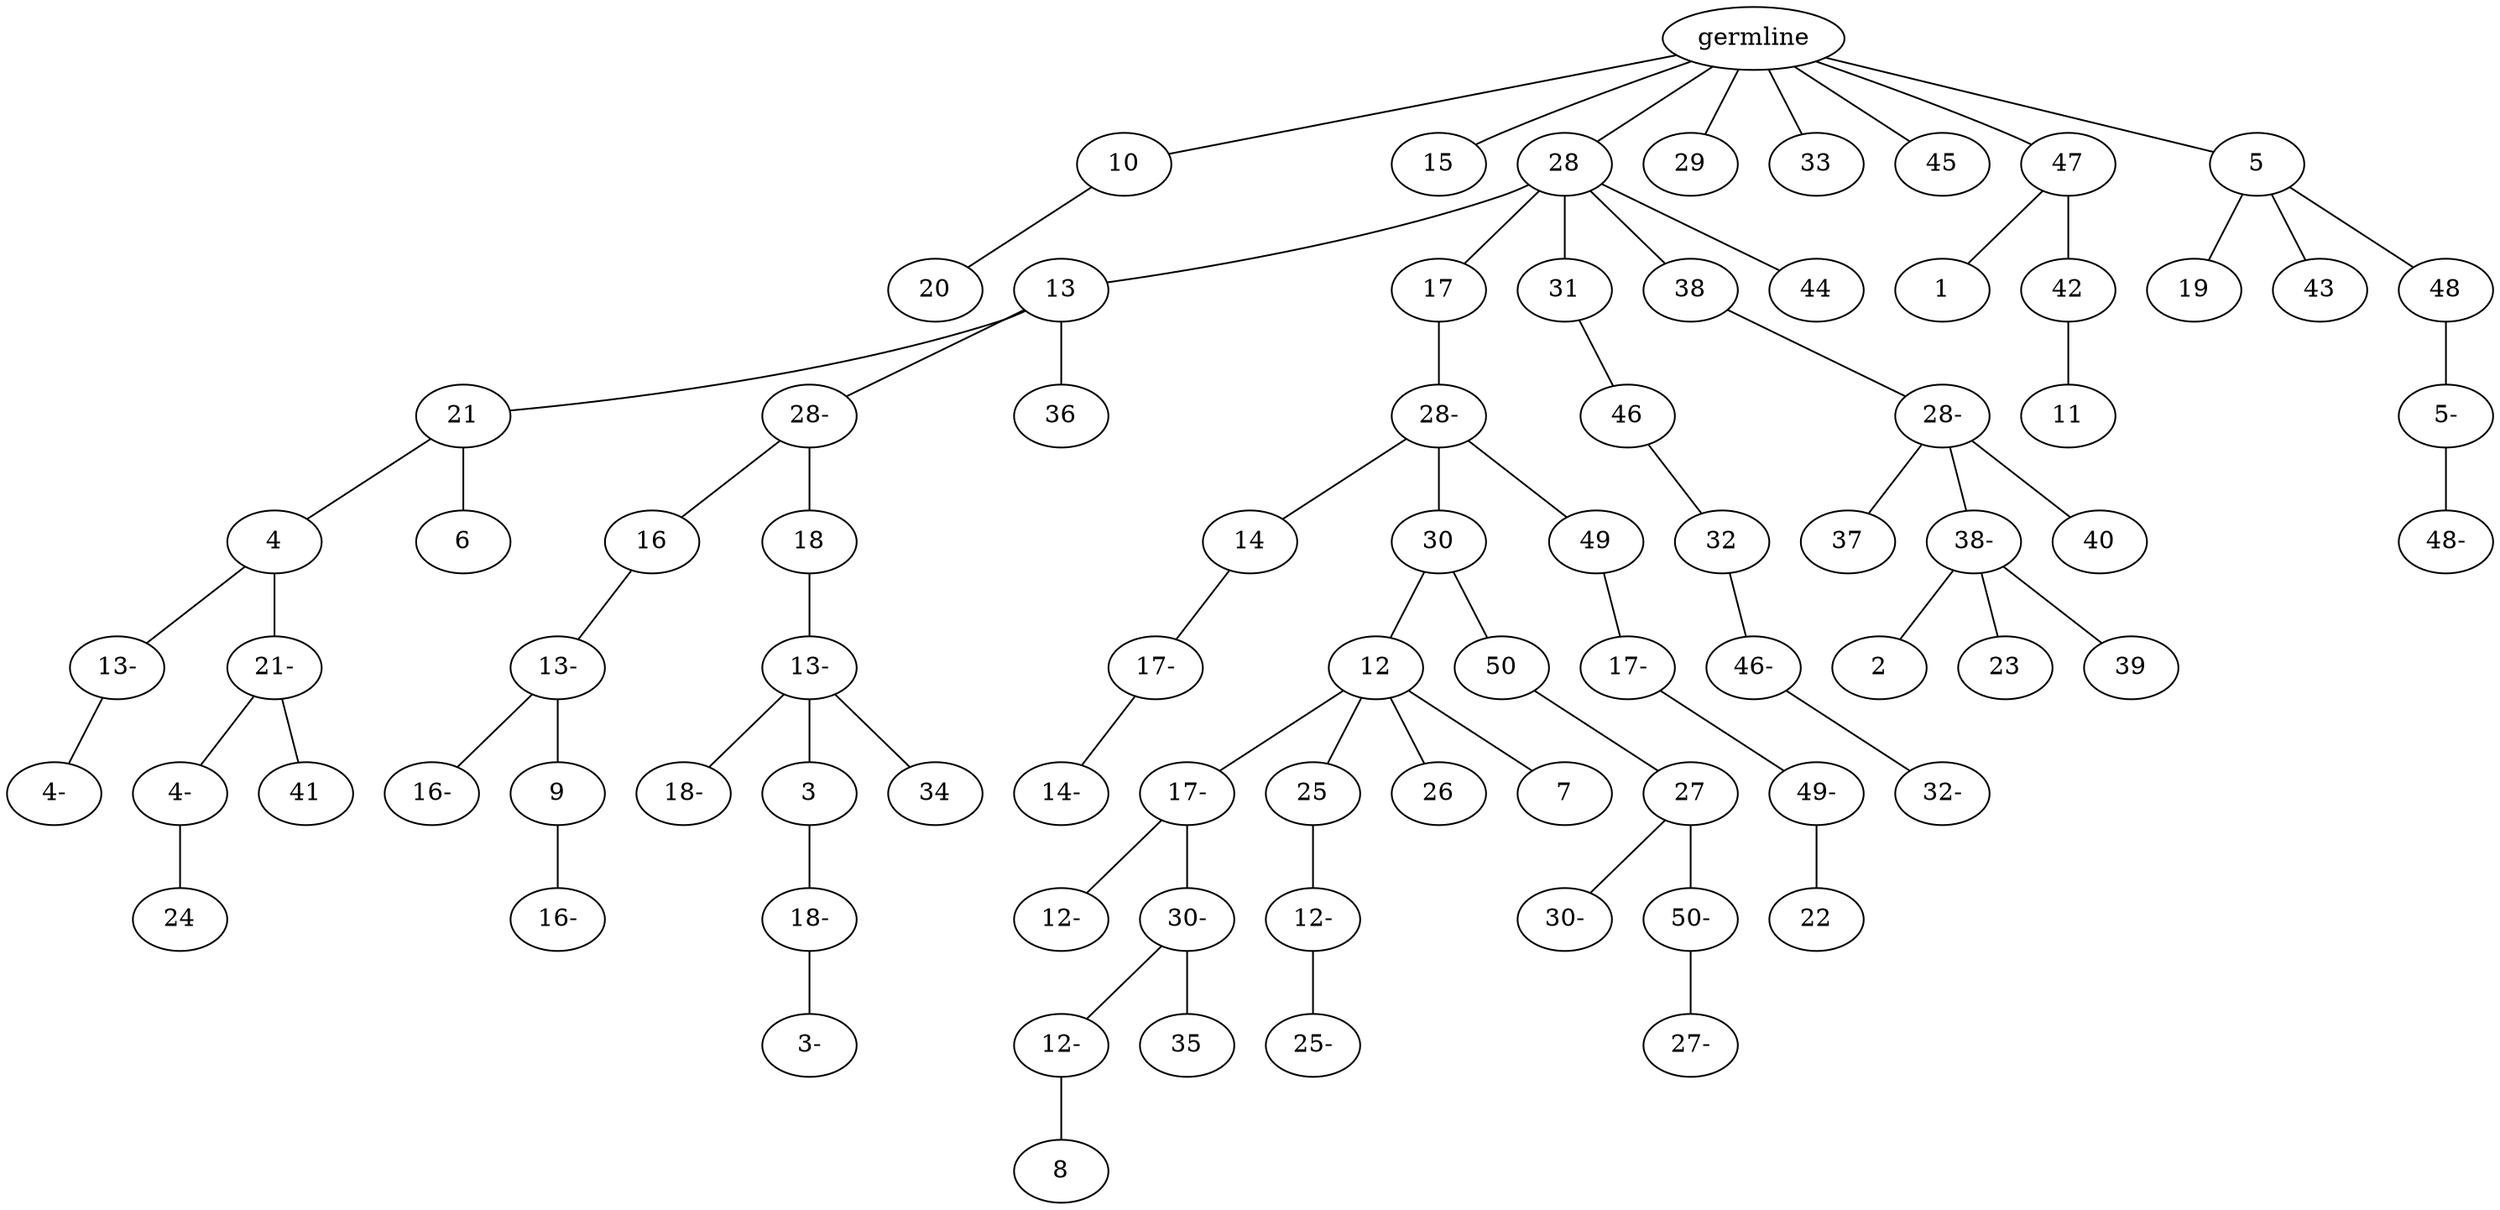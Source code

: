 graph tree {
    "140422054020336" [label="germline"];
    "140422053299440" [label="10"];
    "140422058342336" [label="20"];
    "140422058343584" [label="15"];
    "140422058342384" [label="28"];
    "140422058340896" [label="13"];
    "140422058343536" [label="21"];
    "140422058340752" [label="4"];
    "140422058342240" [label="13-"];
    "140422058343200" [label="4-"];
    "140422058343968" [label="21-"];
    "140422058344304" [label="4-"];
    "140422058343392" [label="24"];
    "140422058341856" [label="41"];
    "140422058341904" [label="6"];
    "140422058344112" [label="28-"];
    "140422058344208" [label="16"];
    "140422058342096" [label="13-"];
    "140422058340992" [label="16-"];
    "140422040661248" [label="9"];
    "140422040661920" [label="16-"];
    "140422058341664" [label="18"];
    "140422040660432" [label="13-"];
    "140422040658896" [label="18-"];
    "140422040658608" [label="3"];
    "140422040659952" [label="18-"];
    "140422040658992" [label="3-"];
    "140422040661536" [label="34"];
    "140422058340800" [label="36"];
    "140422058342000" [label="17"];
    "140422040659424" [label="28-"];
    "140422040661056" [label="14"];
    "140422040657984" [label="17-"];
    "140422040660960" [label="14-"];
    "140422040661296" [label="30"];
    "140422040660192" [label="12"];
    "140422040661728" [label="17-"];
    "140422040658272" [label="12-"];
    "140422053016912" [label="30-"];
    "140422053015856" [label="12-"];
    "140422053018016" [label="8"];
    "140422053015808" [label="35"];
    "140422040658752" [label="25"];
    "140422053018352" [label="12-"];
    "140422053017104" [label="25-"];
    "140422053016528" [label="26"];
    "140422053019168" [label="7"];
    "140422040661872" [label="50"];
    "140422053016816" [label="27"];
    "140422053018160" [label="30-"];
    "140422053018304" [label="50-"];
    "140422053018736" [label="27-"];
    "140422040661200" [label="49"];
    "140422053019552" [label="17-"];
    "140422053016864" [label="49-"];
    "140422053018976" [label="22"];
    "140422058342912" [label="31"];
    "140422053017536" [label="46"];
    "140422053018400" [label="32"];
    "140422052641664" [label="46-"];
    "140422052641232" [label="32-"];
    "140422040661632" [label="38"];
    "140422052642576" [label="28-"];
    "140422052642432" [label="37"];
    "140422052640512" [label="38-"];
    "140422052639168" [label="2"];
    "140422052640560" [label="23"];
    "140422052640656" [label="39"];
    "140422052642000" [label="40"];
    "140422053017440" [label="44"];
    "140422058344352" [label="29"];
    "140422052640944" [label="33"];
    "140422052639984" [label="45"];
    "140422052639936" [label="47"];
    "140422050122384" [label="1"];
    "140422050120416" [label="42"];
    "140422061582464" [label="11"];
    "140422052640800" [label="5"];
    "140422050120704" [label="19"];
    "140422050119888" [label="43"];
    "140422041452208" [label="48"];
    "140422041451728" [label="5-"];
    "140422041450912" [label="48-"];
    "140422054020336" -- "140422053299440";
    "140422054020336" -- "140422058343584";
    "140422054020336" -- "140422058342384";
    "140422054020336" -- "140422058344352";
    "140422054020336" -- "140422052640944";
    "140422054020336" -- "140422052639984";
    "140422054020336" -- "140422052639936";
    "140422054020336" -- "140422052640800";
    "140422053299440" -- "140422058342336";
    "140422058342384" -- "140422058340896";
    "140422058342384" -- "140422058342000";
    "140422058342384" -- "140422058342912";
    "140422058342384" -- "140422040661632";
    "140422058342384" -- "140422053017440";
    "140422058340896" -- "140422058343536";
    "140422058340896" -- "140422058344112";
    "140422058340896" -- "140422058340800";
    "140422058343536" -- "140422058340752";
    "140422058343536" -- "140422058341904";
    "140422058340752" -- "140422058342240";
    "140422058340752" -- "140422058343968";
    "140422058342240" -- "140422058343200";
    "140422058343968" -- "140422058344304";
    "140422058343968" -- "140422058341856";
    "140422058344304" -- "140422058343392";
    "140422058344112" -- "140422058344208";
    "140422058344112" -- "140422058341664";
    "140422058344208" -- "140422058342096";
    "140422058342096" -- "140422058340992";
    "140422058342096" -- "140422040661248";
    "140422040661248" -- "140422040661920";
    "140422058341664" -- "140422040660432";
    "140422040660432" -- "140422040658896";
    "140422040660432" -- "140422040658608";
    "140422040660432" -- "140422040661536";
    "140422040658608" -- "140422040659952";
    "140422040659952" -- "140422040658992";
    "140422058342000" -- "140422040659424";
    "140422040659424" -- "140422040661056";
    "140422040659424" -- "140422040661296";
    "140422040659424" -- "140422040661200";
    "140422040661056" -- "140422040657984";
    "140422040657984" -- "140422040660960";
    "140422040661296" -- "140422040660192";
    "140422040661296" -- "140422040661872";
    "140422040660192" -- "140422040661728";
    "140422040660192" -- "140422040658752";
    "140422040660192" -- "140422053016528";
    "140422040660192" -- "140422053019168";
    "140422040661728" -- "140422040658272";
    "140422040661728" -- "140422053016912";
    "140422053016912" -- "140422053015856";
    "140422053016912" -- "140422053015808";
    "140422053015856" -- "140422053018016";
    "140422040658752" -- "140422053018352";
    "140422053018352" -- "140422053017104";
    "140422040661872" -- "140422053016816";
    "140422053016816" -- "140422053018160";
    "140422053016816" -- "140422053018304";
    "140422053018304" -- "140422053018736";
    "140422040661200" -- "140422053019552";
    "140422053019552" -- "140422053016864";
    "140422053016864" -- "140422053018976";
    "140422058342912" -- "140422053017536";
    "140422053017536" -- "140422053018400";
    "140422053018400" -- "140422052641664";
    "140422052641664" -- "140422052641232";
    "140422040661632" -- "140422052642576";
    "140422052642576" -- "140422052642432";
    "140422052642576" -- "140422052640512";
    "140422052642576" -- "140422052642000";
    "140422052640512" -- "140422052639168";
    "140422052640512" -- "140422052640560";
    "140422052640512" -- "140422052640656";
    "140422052639936" -- "140422050122384";
    "140422052639936" -- "140422050120416";
    "140422050120416" -- "140422061582464";
    "140422052640800" -- "140422050120704";
    "140422052640800" -- "140422050119888";
    "140422052640800" -- "140422041452208";
    "140422041452208" -- "140422041451728";
    "140422041451728" -- "140422041450912";
}
